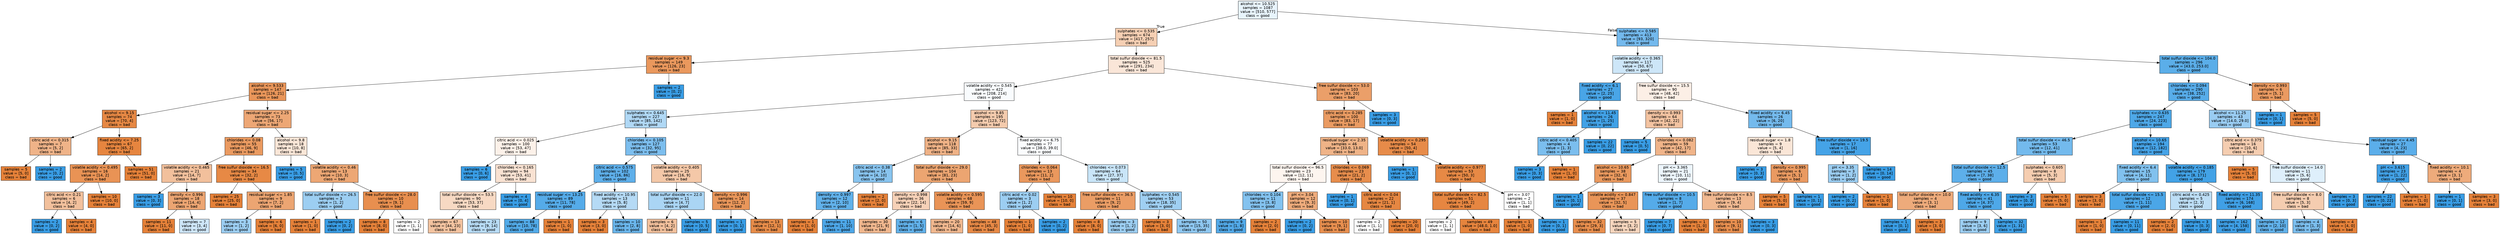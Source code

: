 digraph Tree {
node [shape=box, style="filled", color="black", fontname="helvetica"] ;
edge [fontname="helvetica"] ;
0 [label="alcohol <= 10.525\nsamples = 1087\nvalue = [510, 577]\nclass = good", fillcolor="#e8f4fc"] ;
1 [label="sulphates <= 0.535\nsamples = 674\nvalue = [417, 257]\nclass = bad", fillcolor="#f5cfb3"] ;
0 -> 1 [labeldistance=2.5, labelangle=45, headlabel="True"] ;
2 [label="residual sugar <= 9.3\nsamples = 149\nvalue = [126, 23]\nclass = bad", fillcolor="#ea985d"] ;
1 -> 2 ;
3 [label="alcohol <= 9.533\nsamples = 147\nvalue = [126, 21]\nclass = bad", fillcolor="#e9965a"] ;
2 -> 3 ;
4 [label="alcohol <= 9.15\nsamples = 74\nvalue = [70, 4]\nclass = bad", fillcolor="#e68844"] ;
3 -> 4 ;
5 [label="citric acid <= 0.315\nsamples = 7\nvalue = [5, 2]\nclass = bad", fillcolor="#efb388"] ;
4 -> 5 ;
6 [label="samples = 5\nvalue = [5, 0]\nclass = bad", fillcolor="#e58139"] ;
5 -> 6 ;
7 [label="samples = 2\nvalue = [0, 2]\nclass = good", fillcolor="#399de5"] ;
5 -> 7 ;
8 [label="fixed acidity <= 7.25\nsamples = 67\nvalue = [65, 2]\nclass = bad", fillcolor="#e6853f"] ;
4 -> 8 ;
9 [label="volatile acidity <= 0.495\nsamples = 16\nvalue = [14, 2]\nclass = bad", fillcolor="#e99355"] ;
8 -> 9 ;
10 [label="citric acid <= 0.21\nsamples = 6\nvalue = [4, 2]\nclass = bad", fillcolor="#f2c09c"] ;
9 -> 10 ;
11 [label="samples = 2\nvalue = [0, 2]\nclass = good", fillcolor="#399de5"] ;
10 -> 11 ;
12 [label="samples = 4\nvalue = [4, 0]\nclass = bad", fillcolor="#e58139"] ;
10 -> 12 ;
13 [label="samples = 10\nvalue = [10, 0]\nclass = bad", fillcolor="#e58139"] ;
9 -> 13 ;
14 [label="samples = 51\nvalue = [51, 0]\nclass = bad", fillcolor="#e58139"] ;
8 -> 14 ;
15 [label="residual sugar <= 2.25\nsamples = 73\nvalue = [56, 17]\nclass = bad", fillcolor="#eda775"] ;
3 -> 15 ;
16 [label="chlorides <= 0.08\nsamples = 55\nvalue = [46, 9]\nclass = bad", fillcolor="#ea9a60"] ;
15 -> 16 ;
17 [label="volatile acidity <= 0.465\nsamples = 21\nvalue = [14, 7]\nclass = bad", fillcolor="#f2c09c"] ;
16 -> 17 ;
18 [label="samples = 3\nvalue = [0, 3]\nclass = good", fillcolor="#399de5"] ;
17 -> 18 ;
19 [label="density <= 0.996\nsamples = 18\nvalue = [14, 4]\nclass = bad", fillcolor="#eca572"] ;
17 -> 19 ;
20 [label="samples = 11\nvalue = [11, 0]\nclass = bad", fillcolor="#e58139"] ;
19 -> 20 ;
21 [label="samples = 7\nvalue = [3, 4]\nclass = good", fillcolor="#cee6f8"] ;
19 -> 21 ;
22 [label="free sulfur dioxide <= 16.5\nsamples = 34\nvalue = [32, 2]\nclass = bad", fillcolor="#e78945"] ;
16 -> 22 ;
23 [label="samples = 25\nvalue = [25, 0]\nclass = bad", fillcolor="#e58139"] ;
22 -> 23 ;
24 [label="residual sugar <= 1.85\nsamples = 9\nvalue = [7, 2]\nclass = bad", fillcolor="#eca572"] ;
22 -> 24 ;
25 [label="samples = 3\nvalue = [1, 2]\nclass = good", fillcolor="#9ccef2"] ;
24 -> 25 ;
26 [label="samples = 6\nvalue = [6, 0]\nclass = bad", fillcolor="#e58139"] ;
24 -> 26 ;
27 [label="alcohol <= 9.8\nsamples = 18\nvalue = [10, 8]\nclass = bad", fillcolor="#fae6d7"] ;
15 -> 27 ;
28 [label="samples = 5\nvalue = [0, 5]\nclass = good", fillcolor="#399de5"] ;
27 -> 28 ;
29 [label="volatile acidity <= 0.46\nsamples = 13\nvalue = [10, 3]\nclass = bad", fillcolor="#eda774"] ;
27 -> 29 ;
30 [label="total sulfur dioxide <= 26.5\nsamples = 3\nvalue = [1, 2]\nclass = good", fillcolor="#9ccef2"] ;
29 -> 30 ;
31 [label="samples = 1\nvalue = [1, 0]\nclass = bad", fillcolor="#e58139"] ;
30 -> 31 ;
32 [label="samples = 2\nvalue = [0, 2]\nclass = good", fillcolor="#399de5"] ;
30 -> 32 ;
33 [label="free sulfur dioxide <= 28.0\nsamples = 10\nvalue = [9, 1]\nclass = bad", fillcolor="#e88f4f"] ;
29 -> 33 ;
34 [label="samples = 8\nvalue = [8, 0]\nclass = bad", fillcolor="#e58139"] ;
33 -> 34 ;
35 [label="samples = 2\nvalue = [1, 1]\nclass = bad", fillcolor="#ffffff"] ;
33 -> 35 ;
36 [label="samples = 2\nvalue = [0, 2]\nclass = good", fillcolor="#399de5"] ;
2 -> 36 ;
37 [label="total sulfur dioxide <= 81.5\nsamples = 525\nvalue = [291, 234]\nclass = bad", fillcolor="#fae6d8"] ;
1 -> 37 ;
38 [label="volatile acidity <= 0.545\nsamples = 422\nvalue = [208, 214]\nclass = good", fillcolor="#f9fcfe"] ;
37 -> 38 ;
39 [label="sulphates <= 0.645\nsamples = 227\nvalue = [85, 142]\nclass = good", fillcolor="#b0d8f5"] ;
38 -> 39 ;
40 [label="citric acid <= 0.025\nsamples = 100\nvalue = [53, 47]\nclass = bad", fillcolor="#fcf1e9"] ;
39 -> 40 ;
41 [label="samples = 6\nvalue = [0, 6]\nclass = good", fillcolor="#399de5"] ;
40 -> 41 ;
42 [label="chlorides <= 0.165\nsamples = 94\nvalue = [53, 41]\nclass = bad", fillcolor="#f9e2d2"] ;
40 -> 42 ;
43 [label="total sulfur dioxide <= 53.5\nsamples = 90\nvalue = [53, 37]\nclass = bad", fillcolor="#f7d9c3"] ;
42 -> 43 ;
44 [label="samples = 67\nvalue = [44, 23]\nclass = bad", fillcolor="#f3c3a0"] ;
43 -> 44 ;
45 [label="samples = 23\nvalue = [9, 14]\nclass = good", fillcolor="#b8dcf6"] ;
43 -> 45 ;
46 [label="samples = 4\nvalue = [0, 4]\nclass = good", fillcolor="#399de5"] ;
42 -> 46 ;
47 [label="chlorides <= 0.105\nsamples = 127\nvalue = [32, 95]\nclass = good", fillcolor="#7cbeee"] ;
39 -> 47 ;
48 [label="citric acid <= 0.575\nsamples = 102\nvalue = [16, 86]\nclass = good", fillcolor="#5eafea"] ;
47 -> 48 ;
49 [label="residual sugar <= 13.25\nsamples = 89\nvalue = [11, 78]\nclass = good", fillcolor="#55abe9"] ;
48 -> 49 ;
50 [label="samples = 88\nvalue = [10, 78]\nclass = good", fillcolor="#52aae8"] ;
49 -> 50 ;
51 [label="samples = 1\nvalue = [1, 0]\nclass = bad", fillcolor="#e58139"] ;
49 -> 51 ;
52 [label="fixed acidity <= 10.95\nsamples = 13\nvalue = [5, 8]\nclass = good", fillcolor="#b5daf5"] ;
48 -> 52 ;
53 [label="samples = 3\nvalue = [3, 0]\nclass = bad", fillcolor="#e58139"] ;
52 -> 53 ;
54 [label="samples = 10\nvalue = [2, 8]\nclass = good", fillcolor="#6ab6ec"] ;
52 -> 54 ;
55 [label="volatile acidity <= 0.405\nsamples = 25\nvalue = [16, 9]\nclass = bad", fillcolor="#f4c8a8"] ;
47 -> 55 ;
56 [label="total sulfur dioxide <= 22.0\nsamples = 11\nvalue = [4, 7]\nclass = good", fillcolor="#aad5f4"] ;
55 -> 56 ;
57 [label="samples = 6\nvalue = [4, 2]\nclass = bad", fillcolor="#f2c09c"] ;
56 -> 57 ;
58 [label="samples = 5\nvalue = [0, 5]\nclass = good", fillcolor="#399de5"] ;
56 -> 58 ;
59 [label="density <= 0.996\nsamples = 14\nvalue = [12, 2]\nclass = bad", fillcolor="#e9965a"] ;
55 -> 59 ;
60 [label="samples = 1\nvalue = [0, 1]\nclass = good", fillcolor="#399de5"] ;
59 -> 60 ;
61 [label="samples = 13\nvalue = [12, 1]\nclass = bad", fillcolor="#e78c49"] ;
59 -> 61 ;
62 [label="alcohol <= 9.85\nsamples = 195\nvalue = [123, 72]\nclass = bad", fillcolor="#f4cbad"] ;
38 -> 62 ;
63 [label="alcohol <= 9.15\nsamples = 118\nvalue = [85, 33]\nclass = bad", fillcolor="#efb286"] ;
62 -> 63 ;
64 [label="citric acid <= 0.38\nsamples = 14\nvalue = [4, 10]\nclass = good", fillcolor="#88c4ef"] ;
63 -> 64 ;
65 [label="density <= 0.997\nsamples = 12\nvalue = [2, 10]\nclass = good", fillcolor="#61b1ea"] ;
64 -> 65 ;
66 [label="samples = 1\nvalue = [1, 0]\nclass = bad", fillcolor="#e58139"] ;
65 -> 66 ;
67 [label="samples = 11\nvalue = [1, 10]\nclass = good", fillcolor="#4da7e8"] ;
65 -> 67 ;
68 [label="samples = 2\nvalue = [2, 0]\nclass = bad", fillcolor="#e58139"] ;
64 -> 68 ;
69 [label="total sulfur dioxide <= 29.0\nsamples = 104\nvalue = [81, 23]\nclass = bad", fillcolor="#eca571"] ;
63 -> 69 ;
70 [label="density <= 0.998\nsamples = 36\nvalue = [22, 14]\nclass = bad", fillcolor="#f6d1b7"] ;
69 -> 70 ;
71 [label="samples = 30\nvalue = [21, 9]\nclass = bad", fillcolor="#f0b78e"] ;
70 -> 71 ;
72 [label="samples = 6\nvalue = [1, 5]\nclass = good", fillcolor="#61b1ea"] ;
70 -> 72 ;
73 [label="volatile acidity <= 0.595\nsamples = 68\nvalue = [59, 9]\nclass = bad", fillcolor="#e99457"] ;
69 -> 73 ;
74 [label="samples = 20\nvalue = [14, 6]\nclass = bad", fillcolor="#f0b78e"] ;
73 -> 74 ;
75 [label="samples = 48\nvalue = [45, 3]\nclass = bad", fillcolor="#e78946"] ;
73 -> 75 ;
76 [label="fixed acidity <= 6.75\nsamples = 77\nvalue = [38.0, 39.0]\nclass = good", fillcolor="#fafcfe"] ;
62 -> 76 ;
77 [label="chlorides <= 0.064\nsamples = 13\nvalue = [11, 2]\nclass = bad", fillcolor="#ea985d"] ;
76 -> 77 ;
78 [label="citric acid <= 0.02\nsamples = 3\nvalue = [1, 2]\nclass = good", fillcolor="#9ccef2"] ;
77 -> 78 ;
79 [label="samples = 1\nvalue = [1, 0]\nclass = bad", fillcolor="#e58139"] ;
78 -> 79 ;
80 [label="samples = 2\nvalue = [0, 2]\nclass = good", fillcolor="#399de5"] ;
78 -> 80 ;
81 [label="samples = 10\nvalue = [10, 0]\nclass = bad", fillcolor="#e58139"] ;
77 -> 81 ;
82 [label="chlorides <= 0.073\nsamples = 64\nvalue = [27, 37]\nclass = good", fillcolor="#c9e5f8"] ;
76 -> 82 ;
83 [label="free sulfur dioxide <= 36.5\nsamples = 11\nvalue = [9, 2]\nclass = bad", fillcolor="#eb9d65"] ;
82 -> 83 ;
84 [label="samples = 8\nvalue = [8, 0]\nclass = bad", fillcolor="#e58139"] ;
83 -> 84 ;
85 [label="samples = 3\nvalue = [1, 2]\nclass = good", fillcolor="#9ccef2"] ;
83 -> 85 ;
86 [label="sulphates <= 0.545\nsamples = 53\nvalue = [18, 35]\nclass = good", fillcolor="#9fcff2"] ;
82 -> 86 ;
87 [label="samples = 3\nvalue = [3, 0]\nclass = bad", fillcolor="#e58139"] ;
86 -> 87 ;
88 [label="samples = 50\nvalue = [15, 35]\nclass = good", fillcolor="#8ec7f0"] ;
86 -> 88 ;
89 [label="free sulfur dioxide <= 53.0\nsamples = 103\nvalue = [83, 20]\nclass = bad", fillcolor="#eb9f69"] ;
37 -> 89 ;
90 [label="citric acid <= 0.285\nsamples = 100\nvalue = [83, 17]\nclass = bad", fillcolor="#ea9b62"] ;
89 -> 90 ;
91 [label="residual sugar <= 2.35\nsamples = 46\nvalue = [33.0, 13.0]\nclass = bad", fillcolor="#efb387"] ;
90 -> 91 ;
92 [label="total sulfur dioxide <= 96.5\nsamples = 23\nvalue = [12, 11]\nclass = bad", fillcolor="#fdf5ef"] ;
91 -> 92 ;
93 [label="chlorides <= 0.104\nsamples = 11\nvalue = [3, 8]\nclass = good", fillcolor="#83c2ef"] ;
92 -> 93 ;
94 [label="samples = 9\nvalue = [1, 8]\nclass = good", fillcolor="#52a9e8"] ;
93 -> 94 ;
95 [label="samples = 2\nvalue = [2, 0]\nclass = bad", fillcolor="#e58139"] ;
93 -> 95 ;
96 [label="pH <= 3.04\nsamples = 12\nvalue = [9, 3]\nclass = bad", fillcolor="#eeab7b"] ;
92 -> 96 ;
97 [label="samples = 2\nvalue = [0, 2]\nclass = good", fillcolor="#399de5"] ;
96 -> 97 ;
98 [label="samples = 10\nvalue = [9, 1]\nclass = bad", fillcolor="#e88f4f"] ;
96 -> 98 ;
99 [label="chlorides <= 0.069\nsamples = 23\nvalue = [21, 2]\nclass = bad", fillcolor="#e78d4c"] ;
91 -> 99 ;
100 [label="samples = 1\nvalue = [0, 1]\nclass = good", fillcolor="#399de5"] ;
99 -> 100 ;
101 [label="citric acid <= 0.04\nsamples = 22\nvalue = [21, 1]\nclass = bad", fillcolor="#e68742"] ;
99 -> 101 ;
102 [label="samples = 2\nvalue = [1, 1]\nclass = bad", fillcolor="#ffffff"] ;
101 -> 102 ;
103 [label="samples = 20\nvalue = [20, 0]\nclass = bad", fillcolor="#e58139"] ;
101 -> 103 ;
104 [label="volatile acidity <= 0.295\nsamples = 54\nvalue = [50, 4]\nclass = bad", fillcolor="#e78b49"] ;
90 -> 104 ;
105 [label="samples = 1\nvalue = [0, 1]\nclass = good", fillcolor="#399de5"] ;
104 -> 105 ;
106 [label="volatile acidity <= 0.977\nsamples = 53\nvalue = [50, 3]\nclass = bad", fillcolor="#e78945"] ;
104 -> 106 ;
107 [label="total sulfur dioxide <= 82.5\nsamples = 51\nvalue = [49, 2]\nclass = bad", fillcolor="#e68641"] ;
106 -> 107 ;
108 [label="samples = 2\nvalue = [1, 1]\nclass = bad", fillcolor="#ffffff"] ;
107 -> 108 ;
109 [label="samples = 49\nvalue = [48.0, 1.0]\nclass = bad", fillcolor="#e6843d"] ;
107 -> 109 ;
110 [label="pH <= 3.07\nsamples = 2\nvalue = [1, 1]\nclass = bad", fillcolor="#ffffff"] ;
106 -> 110 ;
111 [label="samples = 1\nvalue = [1, 0]\nclass = bad", fillcolor="#e58139"] ;
110 -> 111 ;
112 [label="samples = 1\nvalue = [0, 1]\nclass = good", fillcolor="#399de5"] ;
110 -> 112 ;
113 [label="samples = 3\nvalue = [0, 3]\nclass = good", fillcolor="#399de5"] ;
89 -> 113 ;
114 [label="sulphates <= 0.585\nsamples = 413\nvalue = [93, 320]\nclass = good", fillcolor="#73b9ed"] ;
0 -> 114 [labeldistance=2.5, labelangle=-45, headlabel="False"] ;
115 [label="volatile acidity <= 0.365\nsamples = 117\nvalue = [50, 67]\nclass = good", fillcolor="#cde6f8"] ;
114 -> 115 ;
116 [label="fixed acidity <= 6.1\nsamples = 27\nvalue = [2, 25]\nclass = good", fillcolor="#49a5e7"] ;
115 -> 116 ;
117 [label="samples = 1\nvalue = [1, 0]\nclass = bad", fillcolor="#e58139"] ;
116 -> 117 ;
118 [label="alcohol <= 11.45\nsamples = 26\nvalue = [1, 25]\nclass = good", fillcolor="#41a1e6"] ;
116 -> 118 ;
119 [label="citric acid <= 0.405\nsamples = 4\nvalue = [1, 3]\nclass = good", fillcolor="#7bbeee"] ;
118 -> 119 ;
120 [label="samples = 3\nvalue = [0, 3]\nclass = good", fillcolor="#399de5"] ;
119 -> 120 ;
121 [label="samples = 1\nvalue = [1, 0]\nclass = bad", fillcolor="#e58139"] ;
119 -> 121 ;
122 [label="samples = 22\nvalue = [0, 22]\nclass = good", fillcolor="#399de5"] ;
118 -> 122 ;
123 [label="free sulfur dioxide <= 15.5\nsamples = 90\nvalue = [48, 42]\nclass = bad", fillcolor="#fcefe6"] ;
115 -> 123 ;
124 [label="density <= 0.993\nsamples = 64\nvalue = [42, 22]\nclass = bad", fillcolor="#f3c3a1"] ;
123 -> 124 ;
125 [label="samples = 5\nvalue = [0, 5]\nclass = good", fillcolor="#399de5"] ;
124 -> 125 ;
126 [label="chlorides <= 0.082\nsamples = 59\nvalue = [42, 17]\nclass = bad", fillcolor="#f0b489"] ;
124 -> 126 ;
127 [label="alcohol <= 10.65\nsamples = 38\nvalue = [32, 6]\nclass = bad", fillcolor="#ea995e"] ;
126 -> 127 ;
128 [label="samples = 1\nvalue = [0, 1]\nclass = good", fillcolor="#399de5"] ;
127 -> 128 ;
129 [label="volatile acidity <= 0.847\nsamples = 37\nvalue = [32, 5]\nclass = bad", fillcolor="#e99558"] ;
127 -> 129 ;
130 [label="samples = 32\nvalue = [29, 3]\nclass = bad", fillcolor="#e88e4d"] ;
129 -> 130 ;
131 [label="samples = 5\nvalue = [3, 2]\nclass = bad", fillcolor="#f6d5bd"] ;
129 -> 131 ;
132 [label="pH <= 3.365\nsamples = 21\nvalue = [10, 11]\nclass = good", fillcolor="#edf6fd"] ;
126 -> 132 ;
133 [label="free sulfur dioxide <= 10.5\nsamples = 8\nvalue = [1, 7]\nclass = good", fillcolor="#55abe9"] ;
132 -> 133 ;
134 [label="samples = 7\nvalue = [0, 7]\nclass = good", fillcolor="#399de5"] ;
133 -> 134 ;
135 [label="samples = 1\nvalue = [1, 0]\nclass = bad", fillcolor="#e58139"] ;
133 -> 135 ;
136 [label="free sulfur dioxide <= 8.5\nsamples = 13\nvalue = [9, 4]\nclass = bad", fillcolor="#f1b991"] ;
132 -> 136 ;
137 [label="samples = 10\nvalue = [9, 1]\nclass = bad", fillcolor="#e88f4f"] ;
136 -> 137 ;
138 [label="samples = 3\nvalue = [0, 3]\nclass = good", fillcolor="#399de5"] ;
136 -> 138 ;
139 [label="fixed acidity <= 6.45\nsamples = 26\nvalue = [6, 20]\nclass = good", fillcolor="#74baed"] ;
123 -> 139 ;
140 [label="residual sugar <= 1.8\nsamples = 9\nvalue = [5, 4]\nclass = bad", fillcolor="#fae6d7"] ;
139 -> 140 ;
141 [label="samples = 3\nvalue = [0, 3]\nclass = good", fillcolor="#399de5"] ;
140 -> 141 ;
142 [label="density <= 0.995\nsamples = 6\nvalue = [5, 1]\nclass = bad", fillcolor="#ea9a61"] ;
140 -> 142 ;
143 [label="samples = 5\nvalue = [5, 0]\nclass = bad", fillcolor="#e58139"] ;
142 -> 143 ;
144 [label="samples = 1\nvalue = [0, 1]\nclass = good", fillcolor="#399de5"] ;
142 -> 144 ;
145 [label="free sulfur dioxide <= 19.5\nsamples = 17\nvalue = [1, 16]\nclass = good", fillcolor="#45a3e7"] ;
139 -> 145 ;
146 [label="pH <= 3.35\nsamples = 3\nvalue = [1, 2]\nclass = good", fillcolor="#9ccef2"] ;
145 -> 146 ;
147 [label="samples = 2\nvalue = [0, 2]\nclass = good", fillcolor="#399de5"] ;
146 -> 147 ;
148 [label="samples = 1\nvalue = [1, 0]\nclass = bad", fillcolor="#e58139"] ;
146 -> 148 ;
149 [label="samples = 14\nvalue = [0, 14]\nclass = good", fillcolor="#399de5"] ;
145 -> 149 ;
150 [label="total sulfur dioxide <= 104.0\nsamples = 296\nvalue = [43.0, 253.0]\nclass = good", fillcolor="#5baee9"] ;
114 -> 150 ;
151 [label="chlorides <= 0.094\nsamples = 290\nvalue = [38, 252]\nclass = good", fillcolor="#57ace9"] ;
150 -> 151 ;
152 [label="sulphates <= 0.635\nsamples = 247\nvalue = [24, 223]\nclass = good", fillcolor="#4ea8e8"] ;
151 -> 152 ;
153 [label="total sulfur dioxide <= 46.5\nsamples = 53\nvalue = [12, 41]\nclass = good", fillcolor="#73baed"] ;
152 -> 153 ;
154 [label="total sulfur dioxide <= 12.5\nsamples = 45\nvalue = [7, 38]\nclass = good", fillcolor="#5dafea"] ;
153 -> 154 ;
155 [label="total sulfur dioxide <= 10.0\nsamples = 4\nvalue = [3, 1]\nclass = bad", fillcolor="#eeab7b"] ;
154 -> 155 ;
156 [label="samples = 1\nvalue = [0, 1]\nclass = good", fillcolor="#399de5"] ;
155 -> 156 ;
157 [label="samples = 3\nvalue = [3, 0]\nclass = bad", fillcolor="#e58139"] ;
155 -> 157 ;
158 [label="fixed acidity <= 6.35\nsamples = 41\nvalue = [4, 37]\nclass = good", fillcolor="#4ea8e8"] ;
154 -> 158 ;
159 [label="samples = 9\nvalue = [3, 6]\nclass = good", fillcolor="#9ccef2"] ;
158 -> 159 ;
160 [label="samples = 32\nvalue = [1, 31]\nclass = good", fillcolor="#3fa0e6"] ;
158 -> 160 ;
161 [label="sulphates <= 0.605\nsamples = 8\nvalue = [5, 3]\nclass = bad", fillcolor="#f5cdb0"] ;
153 -> 161 ;
162 [label="samples = 3\nvalue = [0, 3]\nclass = good", fillcolor="#399de5"] ;
161 -> 162 ;
163 [label="samples = 5\nvalue = [5, 0]\nclass = bad", fillcolor="#e58139"] ;
161 -> 163 ;
164 [label="alcohol <= 10.65\nsamples = 194\nvalue = [12, 182]\nclass = good", fillcolor="#46a3e7"] ;
152 -> 164 ;
165 [label="fixed acidity <= 6.4\nsamples = 15\nvalue = [4, 11]\nclass = good", fillcolor="#81c1ee"] ;
164 -> 165 ;
166 [label="samples = 3\nvalue = [3, 0]\nclass = bad", fillcolor="#e58139"] ;
165 -> 166 ;
167 [label="total sulfur dioxide <= 15.5\nsamples = 12\nvalue = [1, 11]\nclass = good", fillcolor="#4ba6e7"] ;
165 -> 167 ;
168 [label="samples = 1\nvalue = [1, 0]\nclass = bad", fillcolor="#e58139"] ;
167 -> 168 ;
169 [label="samples = 11\nvalue = [0, 11]\nclass = good", fillcolor="#399de5"] ;
167 -> 169 ;
170 [label="volatile acidity <= 0.185\nsamples = 179\nvalue = [8, 171]\nclass = good", fillcolor="#42a2e6"] ;
164 -> 170 ;
171 [label="citric acid <= 0.425\nsamples = 5\nvalue = [2, 3]\nclass = good", fillcolor="#bddef6"] ;
170 -> 171 ;
172 [label="samples = 2\nvalue = [2, 0]\nclass = bad", fillcolor="#e58139"] ;
171 -> 172 ;
173 [label="samples = 3\nvalue = [0, 3]\nclass = good", fillcolor="#399de5"] ;
171 -> 173 ;
174 [label="fixed acidity <= 11.35\nsamples = 174\nvalue = [6, 168]\nclass = good", fillcolor="#40a0e6"] ;
170 -> 174 ;
175 [label="samples = 162\nvalue = [4, 158]\nclass = good", fillcolor="#3e9fe6"] ;
174 -> 175 ;
176 [label="samples = 12\nvalue = [2, 10]\nclass = good", fillcolor="#61b1ea"] ;
174 -> 176 ;
177 [label="alcohol <= 11.25\nsamples = 43\nvalue = [14.0, 29.0]\nclass = good", fillcolor="#99ccf2"] ;
151 -> 177 ;
178 [label="citric acid <= 0.375\nsamples = 16\nvalue = [10, 6]\nclass = bad", fillcolor="#f5cdb0"] ;
177 -> 178 ;
179 [label="samples = 5\nvalue = [5, 0]\nclass = bad", fillcolor="#e58139"] ;
178 -> 179 ;
180 [label="free sulfur dioxide <= 14.0\nsamples = 11\nvalue = [5, 6]\nclass = good", fillcolor="#deeffb"] ;
178 -> 180 ;
181 [label="free sulfur dioxide <= 8.0\nsamples = 8\nvalue = [5, 3]\nclass = bad", fillcolor="#f5cdb0"] ;
180 -> 181 ;
182 [label="samples = 4\nvalue = [1, 3]\nclass = good", fillcolor="#7bbeee"] ;
181 -> 182 ;
183 [label="samples = 4\nvalue = [4, 0]\nclass = bad", fillcolor="#e58139"] ;
181 -> 183 ;
184 [label="samples = 3\nvalue = [0, 3]\nclass = good", fillcolor="#399de5"] ;
180 -> 184 ;
185 [label="residual sugar <= 4.45\nsamples = 27\nvalue = [4, 23]\nclass = good", fillcolor="#5baeea"] ;
177 -> 185 ;
186 [label="pH <= 3.615\nsamples = 23\nvalue = [1, 22]\nclass = good", fillcolor="#42a1e6"] ;
185 -> 186 ;
187 [label="samples = 22\nvalue = [0, 22]\nclass = good", fillcolor="#399de5"] ;
186 -> 187 ;
188 [label="samples = 1\nvalue = [1, 0]\nclass = bad", fillcolor="#e58139"] ;
186 -> 188 ;
189 [label="fixed acidity <= 10.1\nsamples = 4\nvalue = [3, 1]\nclass = bad", fillcolor="#eeab7b"] ;
185 -> 189 ;
190 [label="samples = 1\nvalue = [0, 1]\nclass = good", fillcolor="#399de5"] ;
189 -> 190 ;
191 [label="samples = 3\nvalue = [3, 0]\nclass = bad", fillcolor="#e58139"] ;
189 -> 191 ;
192 [label="density <= 0.993\nsamples = 6\nvalue = [5, 1]\nclass = bad", fillcolor="#ea9a61"] ;
150 -> 192 ;
193 [label="samples = 1\nvalue = [0, 1]\nclass = good", fillcolor="#399de5"] ;
192 -> 193 ;
194 [label="samples = 5\nvalue = [5, 0]\nclass = bad", fillcolor="#e58139"] ;
192 -> 194 ;
}